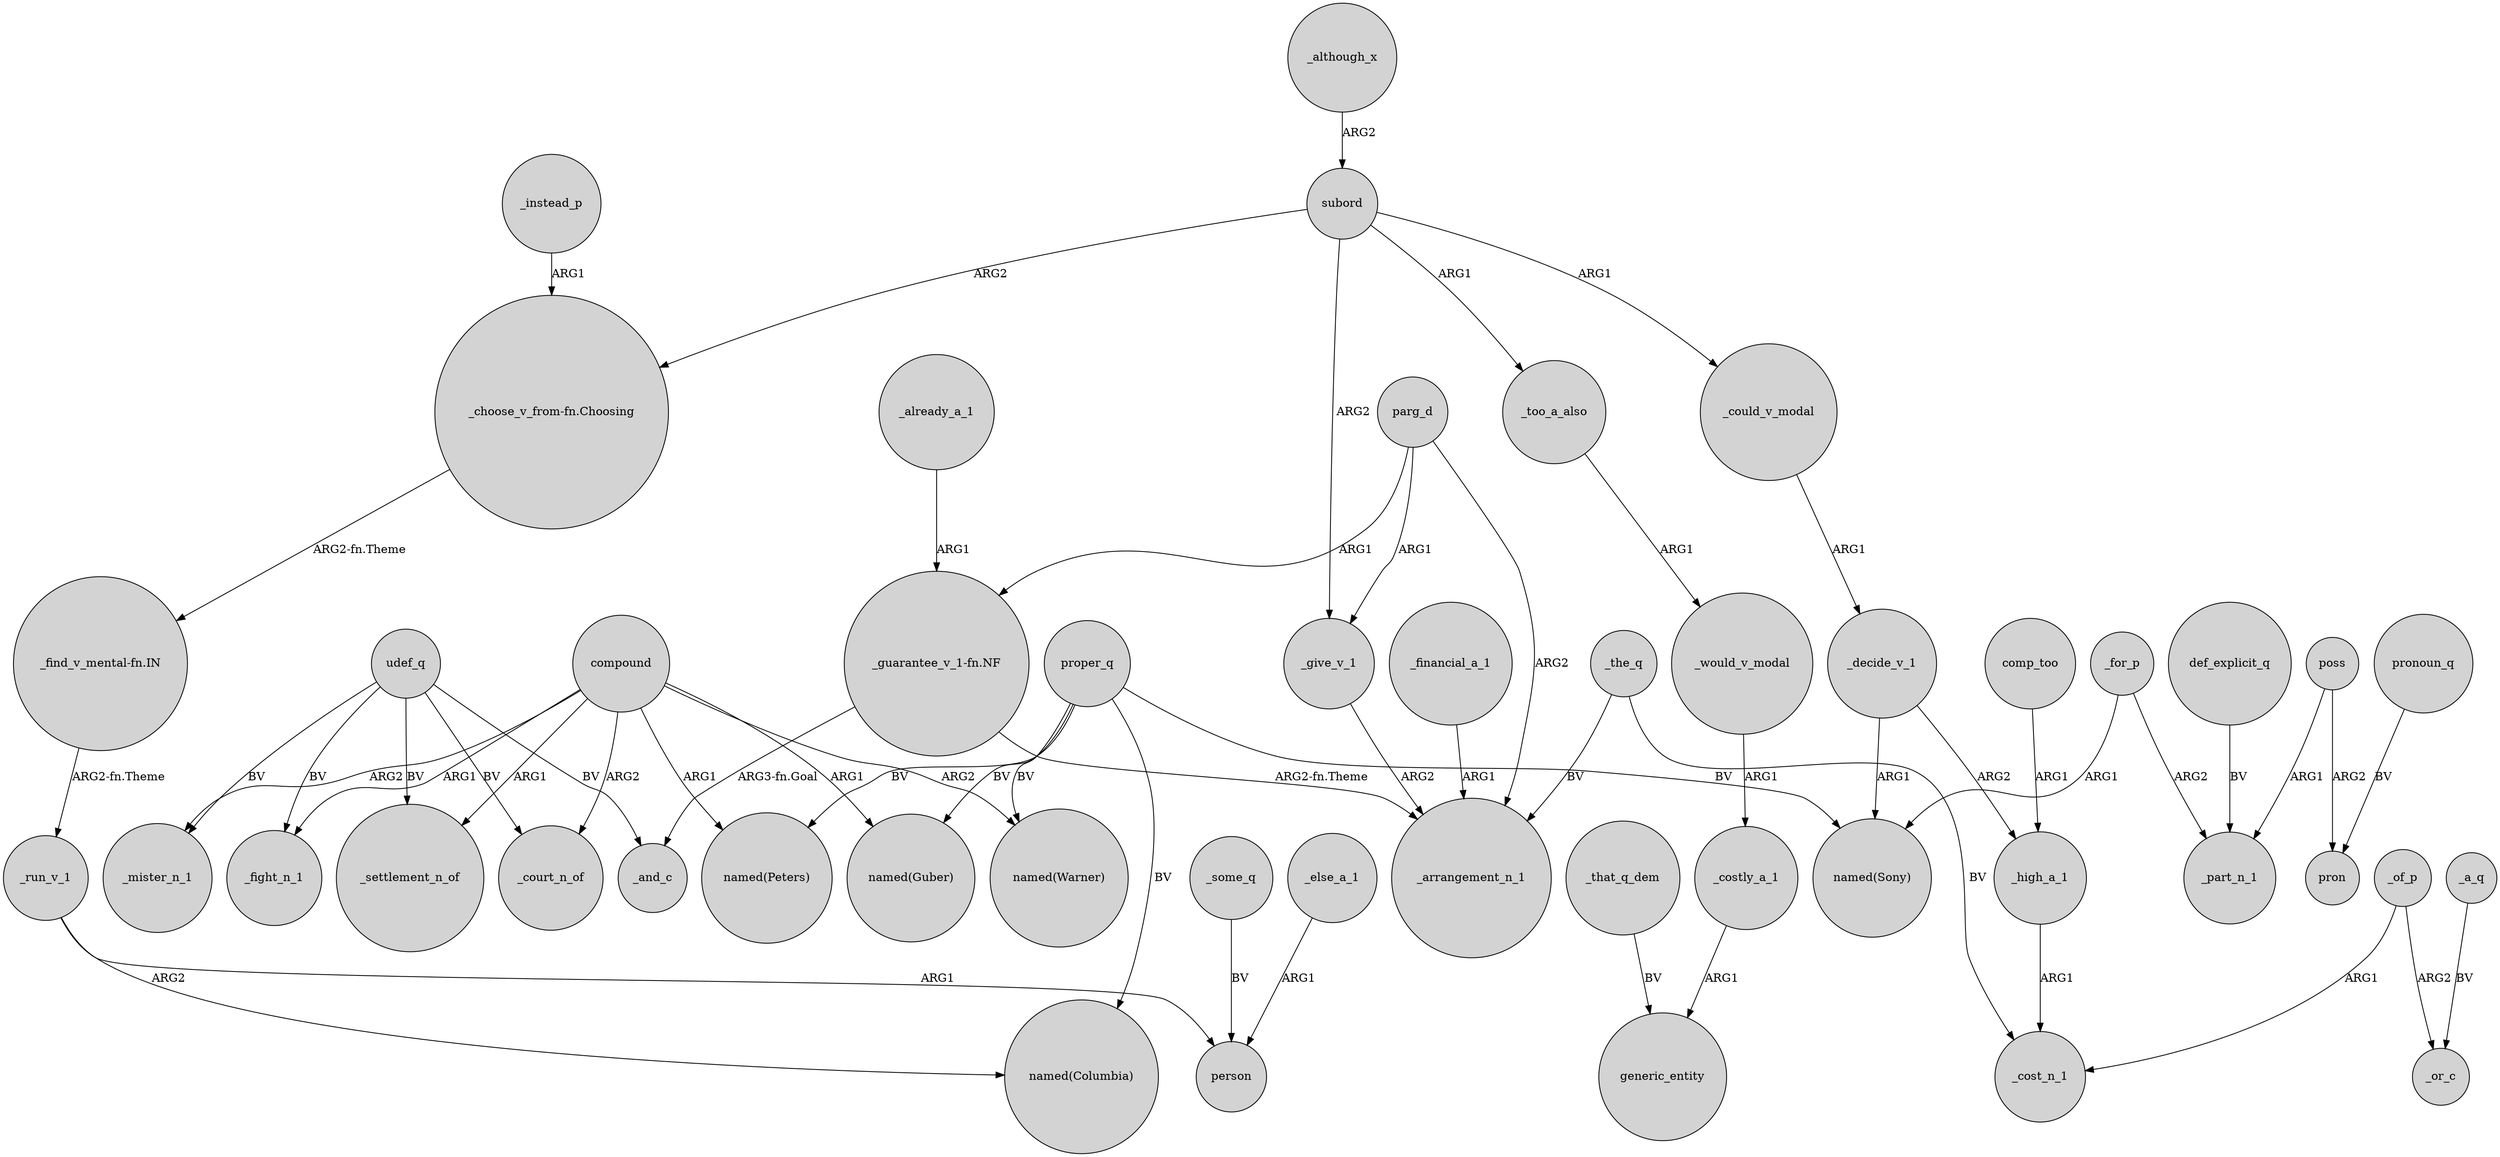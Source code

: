 digraph {
	node [shape=circle style=filled]
	_too_a_also -> _would_v_modal [label=ARG1]
	_give_v_1 -> _arrangement_n_1 [label=ARG2]
	compound -> _settlement_n_of [label=ARG1]
	parg_d -> _give_v_1 [label=ARG1]
	_the_q -> _arrangement_n_1 [label=BV]
	poss -> pron [label=ARG2]
	parg_d -> "_guarantee_v_1-fn.NF" [label=ARG1]
	_that_q_dem -> generic_entity [label=BV]
	"_choose_v_from-fn.Choosing" -> "_find_v_mental-fn.IN" [label="ARG2-fn.Theme"]
	_high_a_1 -> _cost_n_1 [label=ARG1]
	proper_q -> "named(Peters)" [label=BV]
	compound -> _mister_n_1 [label=ARG2]
	udef_q -> _court_n_of [label=BV]
	udef_q -> _mister_n_1 [label=BV]
	compound -> "named(Peters)" [label=ARG1]
	_a_q -> _or_c [label=BV]
	subord -> _could_v_modal [label=ARG1]
	poss -> _part_n_1 [label=ARG1]
	"_guarantee_v_1-fn.NF" -> _arrangement_n_1 [label="ARG2-fn.Theme"]
	_run_v_1 -> "named(Columbia)" [label=ARG2]
	proper_q -> "named(Sony)" [label=BV]
	_the_q -> _cost_n_1 [label=BV]
	_of_p -> _cost_n_1 [label=ARG1]
	proper_q -> "named(Columbia)" [label=BV]
	_decide_v_1 -> "named(Sony)" [label=ARG1]
	pronoun_q -> pron [label=BV]
	udef_q -> _fight_n_1 [label=BV]
	compound -> "named(Guber)" [label=ARG1]
	_else_a_1 -> person [label=ARG1]
	_of_p -> _or_c [label=ARG2]
	subord -> "_choose_v_from-fn.Choosing" [label=ARG2]
	_some_q -> person [label=BV]
	compound -> _court_n_of [label=ARG2]
	_already_a_1 -> "_guarantee_v_1-fn.NF" [label=ARG1]
	_for_p -> "named(Sony)" [label=ARG1]
	proper_q -> "named(Guber)" [label=BV]
	comp_too -> _high_a_1 [label=ARG1]
	_would_v_modal -> _costly_a_1 [label=ARG1]
	_financial_a_1 -> _arrangement_n_1 [label=ARG1]
	"_guarantee_v_1-fn.NF" -> _and_c [label="ARG3-fn.Goal"]
	subord -> _give_v_1 [label=ARG2]
	subord -> _too_a_also [label=ARG1]
	udef_q -> _settlement_n_of [label=BV]
	_instead_p -> "_choose_v_from-fn.Choosing" [label=ARG1]
	_although_x -> subord [label=ARG2]
	proper_q -> "named(Warner)" [label=BV]
	compound -> _fight_n_1 [label=ARG1]
	parg_d -> _arrangement_n_1 [label=ARG2]
	_decide_v_1 -> _high_a_1 [label=ARG2]
	_for_p -> _part_n_1 [label=ARG2]
	_costly_a_1 -> generic_entity [label=ARG1]
	udef_q -> _and_c [label=BV]
	def_explicit_q -> _part_n_1 [label=BV]
	compound -> "named(Warner)" [label=ARG2]
	"_find_v_mental-fn.IN" -> _run_v_1 [label="ARG2-fn.Theme"]
	_run_v_1 -> person [label=ARG1]
	_could_v_modal -> _decide_v_1 [label=ARG1]
}
